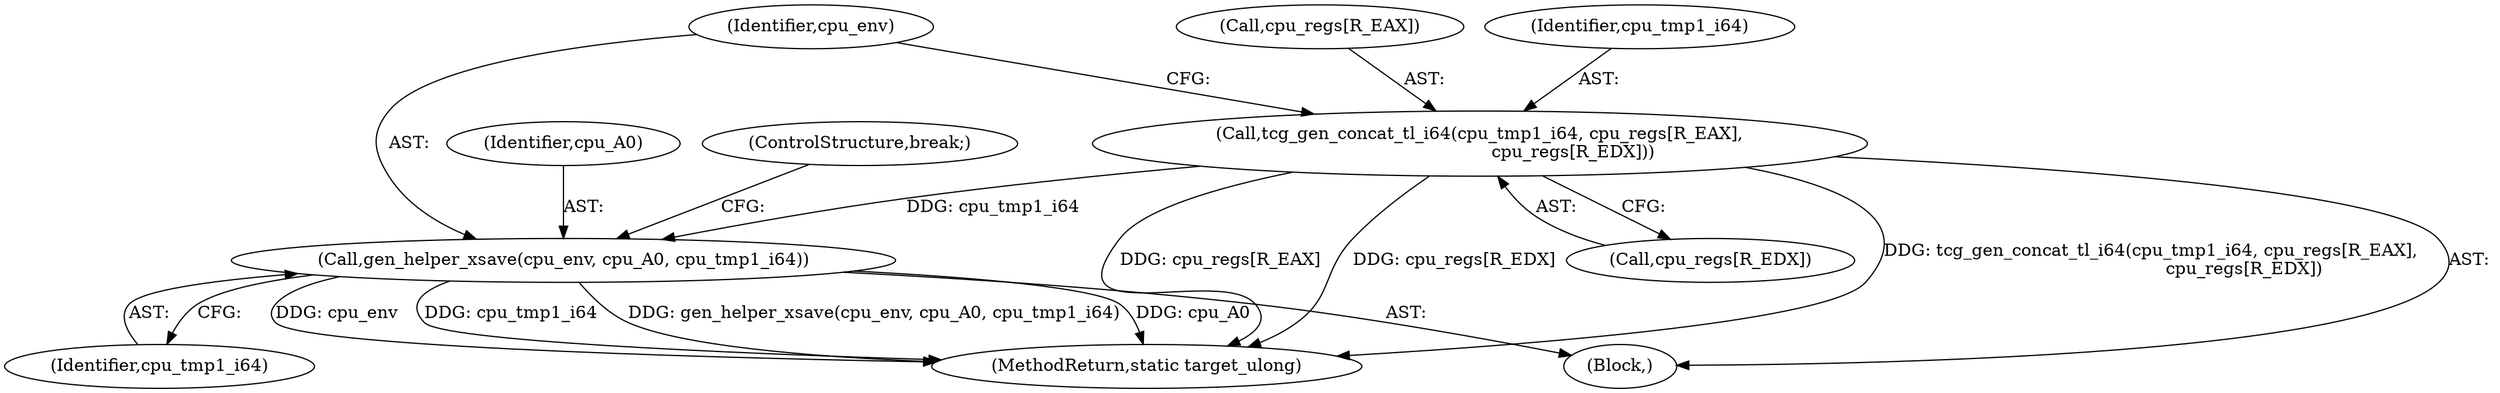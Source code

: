 digraph "0_qemu_30663fd26c0307e414622c7a8607fbc04f92ec14@array" {
"1011318" [label="(Call,tcg_gen_concat_tl_i64(cpu_tmp1_i64, cpu_regs[R_EAX],\n                                  cpu_regs[R_EDX]))"];
"1011326" [label="(Call,gen_helper_xsave(cpu_env, cpu_A0, cpu_tmp1_i64))"];
"1011318" [label="(Call,tcg_gen_concat_tl_i64(cpu_tmp1_i64, cpu_regs[R_EAX],\n                                  cpu_regs[R_EDX]))"];
"1011326" [label="(Call,gen_helper_xsave(cpu_env, cpu_A0, cpu_tmp1_i64))"];
"1011329" [label="(Identifier,cpu_tmp1_i64)"];
"1011840" [label="(MethodReturn,static target_ulong)"];
"1011328" [label="(Identifier,cpu_A0)"];
"1011323" [label="(Call,cpu_regs[R_EDX])"];
"1011114" [label="(Block,)"];
"1011319" [label="(Identifier,cpu_tmp1_i64)"];
"1011330" [label="(ControlStructure,break;)"];
"1011327" [label="(Identifier,cpu_env)"];
"1011320" [label="(Call,cpu_regs[R_EAX])"];
"1011318" -> "1011114"  [label="AST: "];
"1011318" -> "1011323"  [label="CFG: "];
"1011319" -> "1011318"  [label="AST: "];
"1011320" -> "1011318"  [label="AST: "];
"1011323" -> "1011318"  [label="AST: "];
"1011327" -> "1011318"  [label="CFG: "];
"1011318" -> "1011840"  [label="DDG: cpu_regs[R_EDX]"];
"1011318" -> "1011840"  [label="DDG: tcg_gen_concat_tl_i64(cpu_tmp1_i64, cpu_regs[R_EAX],\n                                  cpu_regs[R_EDX])"];
"1011318" -> "1011840"  [label="DDG: cpu_regs[R_EAX]"];
"1011318" -> "1011326"  [label="DDG: cpu_tmp1_i64"];
"1011326" -> "1011114"  [label="AST: "];
"1011326" -> "1011329"  [label="CFG: "];
"1011327" -> "1011326"  [label="AST: "];
"1011328" -> "1011326"  [label="AST: "];
"1011329" -> "1011326"  [label="AST: "];
"1011330" -> "1011326"  [label="CFG: "];
"1011326" -> "1011840"  [label="DDG: gen_helper_xsave(cpu_env, cpu_A0, cpu_tmp1_i64)"];
"1011326" -> "1011840"  [label="DDG: cpu_A0"];
"1011326" -> "1011840"  [label="DDG: cpu_env"];
"1011326" -> "1011840"  [label="DDG: cpu_tmp1_i64"];
}
